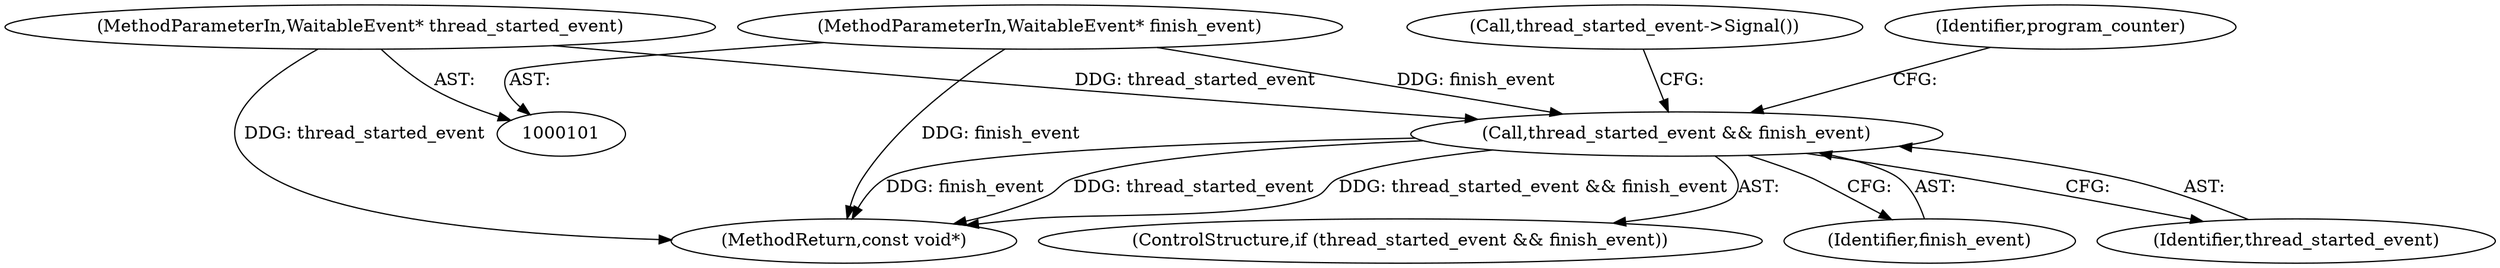 digraph "0_Chrome_0fb75f1e468fe9054be3b3d3d5b9bf9a66e4199d_4@API" {
"1000106" [label="(Call,thread_started_event && finish_event)"];
"1000102" [label="(MethodParameterIn,WaitableEvent* thread_started_event)"];
"1000103" [label="(MethodParameterIn,WaitableEvent* finish_event)"];
"1000102" [label="(MethodParameterIn,WaitableEvent* thread_started_event)"];
"1000106" [label="(Call,thread_started_event && finish_event)"];
"1000117" [label="(MethodReturn,const void*)"];
"1000110" [label="(Call,thread_started_event->Signal())"];
"1000105" [label="(ControlStructure,if (thread_started_event && finish_event))"];
"1000113" [label="(Identifier,program_counter)"];
"1000108" [label="(Identifier,finish_event)"];
"1000103" [label="(MethodParameterIn,WaitableEvent* finish_event)"];
"1000107" [label="(Identifier,thread_started_event)"];
"1000106" -> "1000105"  [label="AST: "];
"1000106" -> "1000107"  [label="CFG: "];
"1000106" -> "1000108"  [label="CFG: "];
"1000107" -> "1000106"  [label="AST: "];
"1000108" -> "1000106"  [label="AST: "];
"1000110" -> "1000106"  [label="CFG: "];
"1000113" -> "1000106"  [label="CFG: "];
"1000106" -> "1000117"  [label="DDG: finish_event"];
"1000106" -> "1000117"  [label="DDG: thread_started_event"];
"1000106" -> "1000117"  [label="DDG: thread_started_event && finish_event"];
"1000102" -> "1000106"  [label="DDG: thread_started_event"];
"1000103" -> "1000106"  [label="DDG: finish_event"];
"1000102" -> "1000101"  [label="AST: "];
"1000102" -> "1000117"  [label="DDG: thread_started_event"];
"1000103" -> "1000101"  [label="AST: "];
"1000103" -> "1000117"  [label="DDG: finish_event"];
}
